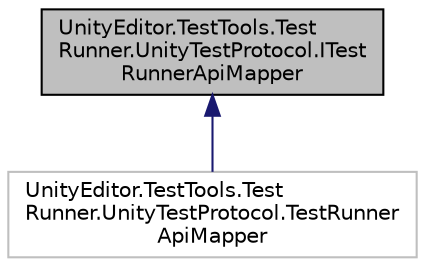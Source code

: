 digraph "UnityEditor.TestTools.TestRunner.UnityTestProtocol.ITestRunnerApiMapper"
{
 // LATEX_PDF_SIZE
  edge [fontname="Helvetica",fontsize="10",labelfontname="Helvetica",labelfontsize="10"];
  node [fontname="Helvetica",fontsize="10",shape=record];
  Node1 [label="UnityEditor.TestTools.Test\lRunner.UnityTestProtocol.ITest\lRunnerApiMapper",height=0.2,width=0.4,color="black", fillcolor="grey75", style="filled", fontcolor="black",tooltip=" "];
  Node1 -> Node2 [dir="back",color="midnightblue",fontsize="10",style="solid",fontname="Helvetica"];
  Node2 [label="UnityEditor.TestTools.Test\lRunner.UnityTestProtocol.TestRunner\lApiMapper",height=0.2,width=0.4,color="grey75", fillcolor="white", style="filled",tooltip=" "];
}
